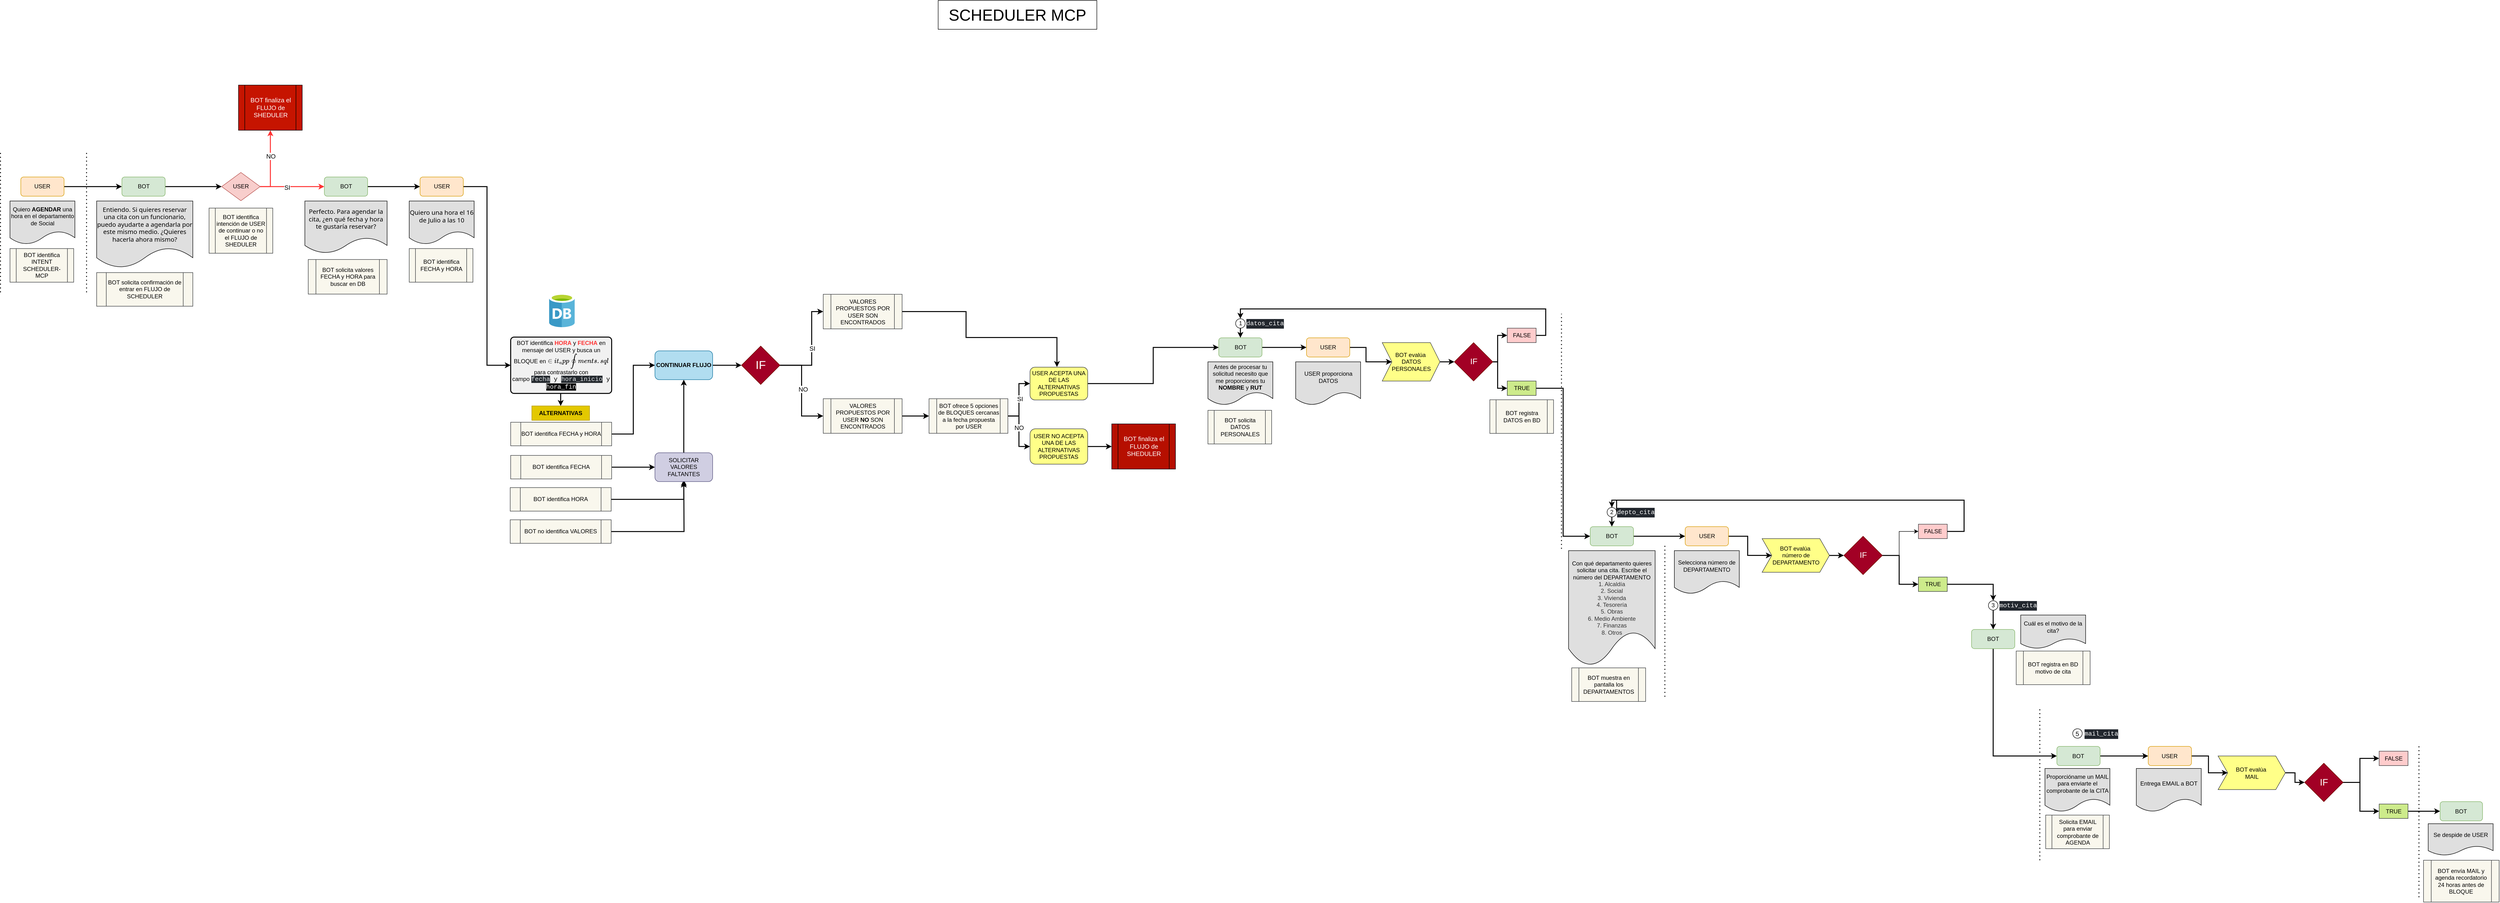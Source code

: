 <mxfile version="28.0.4">
  <diagram name="Page-1" id="aJZ9Kiqgw7SQ0cknS0zp">
    <mxGraphModel dx="8590" dy="3325" grid="1" gridSize="10" guides="1" tooltips="1" connect="1" arrows="1" fold="1" page="1" pageScale="1" pageWidth="3300" pageHeight="4681" math="0" shadow="0">
      <root>
        <mxCell id="0" />
        <mxCell id="1" parent="0" />
        <mxCell id="n3mc0q-Ts9R-CIot_Kft-7" style="edgeStyle=orthogonalEdgeStyle;rounded=0;orthogonalLoop=1;jettySize=auto;html=1;exitX=1;exitY=0.5;exitDx=0;exitDy=0;entryX=0;entryY=0.5;entryDx=0;entryDy=0;strokeWidth=2;" edge="1" parent="1" source="wJBNV-Ak4hXyxRtQWWTK-1" target="n3mc0q-Ts9R-CIot_Kft-1">
          <mxGeometry relative="1" as="geometry" />
        </mxCell>
        <mxCell id="wJBNV-Ak4hXyxRtQWWTK-1" value="USER" style="rounded=1;whiteSpace=wrap;html=1;fillColor=#ffe6cc;strokeColor=#d79b00;" parent="1" vertex="1">
          <mxGeometry x="-2067.75" y="387.37" width="90" height="40" as="geometry" />
        </mxCell>
        <mxCell id="wJBNV-Ak4hXyxRtQWWTK-3" value="Quiero &lt;b&gt;AGENDAR&lt;/b&gt; una hora en el departamento de Social" style="shape=document;whiteSpace=wrap;html=1;boundedLbl=1;align=center;strokeColor=light-dark(#000000,#000000);fillColor=#DFDFDF;" parent="1" vertex="1">
          <mxGeometry x="-2090.25" y="437.37" width="135" height="90" as="geometry" />
        </mxCell>
        <mxCell id="wJBNV-Ak4hXyxRtQWWTK-23" style="edgeStyle=orthogonalEdgeStyle;rounded=0;orthogonalLoop=1;jettySize=auto;html=1;exitX=1;exitY=0.5;exitDx=0;exitDy=0;entryX=0;entryY=0.5;entryDx=0;entryDy=0;strokeWidth=2;" parent="1" source="wJBNV-Ak4hXyxRtQWWTK-4" target="wJBNV-Ak4hXyxRtQWWTK-8" edge="1">
          <mxGeometry relative="1" as="geometry" />
        </mxCell>
        <mxCell id="wJBNV-Ak4hXyxRtQWWTK-4" value="BOT" style="rounded=1;whiteSpace=wrap;html=1;fillColor=#d5e8d4;strokeColor=#82b366;" parent="1" vertex="1">
          <mxGeometry x="423.5" y="722.07" width="90" height="40" as="geometry" />
        </mxCell>
        <mxCell id="wJBNV-Ak4hXyxRtQWWTK-5" value="Antes de procesar tu solicitud necesito que me proporciones tu &lt;b&gt;NOMBRE&lt;/b&gt; y &lt;b&gt;RUT&lt;/b&gt;" style="shape=document;whiteSpace=wrap;html=1;boundedLbl=1;align=center;fillColor=#DFDFDF;" parent="1" vertex="1">
          <mxGeometry x="401" y="772.07" width="135" height="90" as="geometry" />
        </mxCell>
        <mxCell id="wJBNV-Ak4hXyxRtQWWTK-6" value="BOT identifica INTENT&lt;br&gt;SCHEDULER-MCP" style="shape=process;whiteSpace=wrap;html=1;backgroundOutline=1;fillColor=#f9f7ed;strokeColor=#36393d;" parent="1" vertex="1">
          <mxGeometry x="-2090.25" y="536.37" width="132.5" height="70" as="geometry" />
        </mxCell>
        <mxCell id="wJBNV-Ak4hXyxRtQWWTK-7" value="BOT solicita DATOS PERSONALES" style="shape=process;whiteSpace=wrap;html=1;backgroundOutline=1;fillColor=#f9f7ed;strokeColor=#36393d;" parent="1" vertex="1">
          <mxGeometry x="401" y="873.07" width="132.5" height="70" as="geometry" />
        </mxCell>
        <mxCell id="wJBNV-Ak4hXyxRtQWWTK-24" style="edgeStyle=orthogonalEdgeStyle;rounded=0;orthogonalLoop=1;jettySize=auto;html=1;exitX=1;exitY=0.5;exitDx=0;exitDy=0;entryX=0;entryY=0.5;entryDx=0;entryDy=0;strokeWidth=2;" parent="1" source="wJBNV-Ak4hXyxRtQWWTK-8" target="wJBNV-Ak4hXyxRtQWWTK-11" edge="1">
          <mxGeometry relative="1" as="geometry" />
        </mxCell>
        <mxCell id="wJBNV-Ak4hXyxRtQWWTK-8" value="USER" style="rounded=1;whiteSpace=wrap;html=1;fillColor=#ffe6cc;strokeColor=#d79b00;" parent="1" vertex="1">
          <mxGeometry x="606" y="722.07" width="90" height="40" as="geometry" />
        </mxCell>
        <mxCell id="wJBNV-Ak4hXyxRtQWWTK-9" value="USER proporciona DATOS" style="shape=document;whiteSpace=wrap;html=1;boundedLbl=1;align=center;fillColor=#DFDFDF;" parent="1" vertex="1">
          <mxGeometry x="583.5" y="772.07" width="135" height="90" as="geometry" />
        </mxCell>
        <mxCell id="wJBNV-Ak4hXyxRtQWWTK-10" value="BOT registra DATOS en BD" style="shape=process;whiteSpace=wrap;html=1;backgroundOutline=1;fillColor=#f9f7ed;strokeColor=#36393d;" parent="1" vertex="1">
          <mxGeometry x="987.25" y="851.07" width="132.5" height="70" as="geometry" />
        </mxCell>
        <mxCell id="wJBNV-Ak4hXyxRtQWWTK-25" style="edgeStyle=orthogonalEdgeStyle;rounded=0;orthogonalLoop=1;jettySize=auto;html=1;exitX=1;exitY=0.5;exitDx=0;exitDy=0;entryX=0;entryY=0.5;entryDx=0;entryDy=0;strokeWidth=2;" parent="1" source="wJBNV-Ak4hXyxRtQWWTK-11" target="wJBNV-Ak4hXyxRtQWWTK-12" edge="1">
          <mxGeometry relative="1" as="geometry" />
        </mxCell>
        <mxCell id="wJBNV-Ak4hXyxRtQWWTK-11" value="BOT evalúa&amp;nbsp;&lt;div&gt;DATOS PERSONALES&lt;/div&gt;" style="shape=step;perimeter=stepPerimeter;whiteSpace=wrap;html=1;fixedSize=1;fillColor=#ffff88;strokeColor=#36393d;" parent="1" vertex="1">
          <mxGeometry x="763.5" y="732.07" width="120" height="80" as="geometry" />
        </mxCell>
        <mxCell id="wJBNV-Ak4hXyxRtQWWTK-26" style="edgeStyle=orthogonalEdgeStyle;rounded=0;orthogonalLoop=1;jettySize=auto;html=1;exitX=1;exitY=0.5;exitDx=0;exitDy=0;entryX=0;entryY=0.5;entryDx=0;entryDy=0;strokeWidth=2;" parent="1" source="wJBNV-Ak4hXyxRtQWWTK-12" target="wJBNV-Ak4hXyxRtQWWTK-14" edge="1">
          <mxGeometry relative="1" as="geometry">
            <Array as="points">
              <mxPoint x="1003.5" y="772.07" />
              <mxPoint x="1003.5" y="717.07" />
            </Array>
          </mxGeometry>
        </mxCell>
        <mxCell id="wJBNV-Ak4hXyxRtQWWTK-27" style="edgeStyle=orthogonalEdgeStyle;rounded=0;orthogonalLoop=1;jettySize=auto;html=1;exitX=1;exitY=0.5;exitDx=0;exitDy=0;entryX=0;entryY=0.5;entryDx=0;entryDy=0;strokeWidth=2;" parent="1" source="wJBNV-Ak4hXyxRtQWWTK-12" target="wJBNV-Ak4hXyxRtQWWTK-15" edge="1">
          <mxGeometry relative="1" as="geometry">
            <Array as="points">
              <mxPoint x="1003.5" y="772.07" />
              <mxPoint x="1003.5" y="827.07" />
            </Array>
          </mxGeometry>
        </mxCell>
        <mxCell id="wJBNV-Ak4hXyxRtQWWTK-12" value="&lt;font style=&quot;font-size: 17px;&quot;&gt;IF&lt;/font&gt;" style="rhombus;whiteSpace=wrap;html=1;fillColor=#a20025;fontColor=#ffffff;strokeColor=#6F0000;" parent="1" vertex="1">
          <mxGeometry x="913.5" y="732.07" width="80" height="80" as="geometry" />
        </mxCell>
        <mxCell id="wJBNV-Ak4hXyxRtQWWTK-14" value="FALSE" style="rounded=0;whiteSpace=wrap;html=1;fillColor=#ffcccc;strokeColor=#36393d;" parent="1" vertex="1">
          <mxGeometry x="1023.5" y="702.07" width="60" height="30" as="geometry" />
        </mxCell>
        <mxCell id="wJBNV-Ak4hXyxRtQWWTK-29" style="edgeStyle=orthogonalEdgeStyle;rounded=0;orthogonalLoop=1;jettySize=auto;html=1;exitX=1;exitY=0.5;exitDx=0;exitDy=0;entryX=0;entryY=0.5;entryDx=0;entryDy=0;strokeWidth=2;" parent="1" source="wJBNV-Ak4hXyxRtQWWTK-15" target="wJBNV-Ak4hXyxRtQWWTK-16" edge="1">
          <mxGeometry relative="1" as="geometry" />
        </mxCell>
        <mxCell id="wJBNV-Ak4hXyxRtQWWTK-15" value="TRUE" style="rounded=0;whiteSpace=wrap;html=1;fillColor=#cdeb8b;strokeColor=#36393d;" parent="1" vertex="1">
          <mxGeometry x="1023.5" y="812.07" width="60" height="30" as="geometry" />
        </mxCell>
        <mxCell id="wJBNV-Ak4hXyxRtQWWTK-30" style="edgeStyle=orthogonalEdgeStyle;rounded=0;orthogonalLoop=1;jettySize=auto;html=1;exitX=1;exitY=0.5;exitDx=0;exitDy=0;entryX=0;entryY=0.5;entryDx=0;entryDy=0;strokeWidth=2;" parent="1" source="wJBNV-Ak4hXyxRtQWWTK-16" target="wJBNV-Ak4hXyxRtQWWTK-19" edge="1">
          <mxGeometry relative="1" as="geometry" />
        </mxCell>
        <mxCell id="wJBNV-Ak4hXyxRtQWWTK-16" value="BOT" style="rounded=1;whiteSpace=wrap;html=1;fillColor=#d5e8d4;strokeColor=#82b366;" parent="1" vertex="1">
          <mxGeometry x="1196" y="1115.07" width="90" height="40" as="geometry" />
        </mxCell>
        <mxCell id="wJBNV-Ak4hXyxRtQWWTK-17" value="&lt;div&gt;&lt;br&gt;&lt;/div&gt;&lt;div&gt;&lt;br&gt;&lt;/div&gt;Con qué departamento quieres solicitar una cita. Escribe el número del DEPARTAMENTO&lt;br&gt;&lt;div style=&quot;color: rgb(51, 51, 51);&quot;&gt;&lt;span style=&quot;background-color: transparent; color: light-dark(rgb(51, 51, 51), rgb(193, 193, 193));&quot;&gt;1. Alcaldía&lt;/span&gt;&lt;/div&gt;&lt;div style=&quot;color: rgb(51, 51, 51);&quot;&gt;&lt;span style=&quot;background-color: transparent; color: light-dark(rgb(51, 51, 51), rgb(193, 193, 193));&quot;&gt;2. Social&lt;/span&gt;&lt;/div&gt;&lt;div style=&quot;color: rgb(51, 51, 51);&quot;&gt;3. Vivienda&lt;/div&gt;&lt;div style=&quot;color: rgb(51, 51, 51);&quot;&gt;4. Tesorería&lt;br&gt;5. Obras&lt;/div&gt;&lt;div style=&quot;color: rgb(51, 51, 51);&quot;&gt;6. Medio Ambiente&lt;br&gt;7. Finanzas&lt;/div&gt;&lt;div style=&quot;color: rgb(51, 51, 51);&quot;&gt;8. Otros&lt;/div&gt;" style="shape=document;whiteSpace=wrap;html=1;boundedLbl=1;align=center;fillColor=#DFDFDF;" parent="1" vertex="1">
          <mxGeometry x="1151" y="1165.07" width="180" height="240" as="geometry" />
        </mxCell>
        <mxCell id="wJBNV-Ak4hXyxRtQWWTK-18" value="BOT muestra en pantalla los DEPARTAMENTOS" style="shape=process;whiteSpace=wrap;html=1;backgroundOutline=1;fillColor=#f9f7ed;strokeColor=#36393d;" parent="1" vertex="1">
          <mxGeometry x="1157.5" y="1409.07" width="153.75" height="70" as="geometry" />
        </mxCell>
        <mxCell id="na-t7tBK_3waR2gnZptI-16" style="edgeStyle=orthogonalEdgeStyle;rounded=0;orthogonalLoop=1;jettySize=auto;html=1;exitX=1;exitY=0.5;exitDx=0;exitDy=0;strokeWidth=2;" parent="1" source="wJBNV-Ak4hXyxRtQWWTK-19" target="na-t7tBK_3waR2gnZptI-10" edge="1">
          <mxGeometry relative="1" as="geometry">
            <Array as="points">
              <mxPoint x="1523.5" y="1135.07" />
              <mxPoint x="1523.5" y="1175.07" />
            </Array>
          </mxGeometry>
        </mxCell>
        <mxCell id="wJBNV-Ak4hXyxRtQWWTK-19" value="USER" style="rounded=1;whiteSpace=wrap;html=1;fillColor=#ffe6cc;strokeColor=#d79b00;" parent="1" vertex="1">
          <mxGeometry x="1393.5" y="1115.07" width="90" height="40" as="geometry" />
        </mxCell>
        <mxCell id="wJBNV-Ak4hXyxRtQWWTK-20" value="Selecciona número de DEPARTAMENTO" style="shape=document;whiteSpace=wrap;html=1;boundedLbl=1;align=center;fillColor=#DFDFDF;" parent="1" vertex="1">
          <mxGeometry x="1371" y="1165.07" width="135" height="90" as="geometry" />
        </mxCell>
        <mxCell id="na-t7tBK_3waR2gnZptI-9" style="edgeStyle=orthogonalEdgeStyle;rounded=0;orthogonalLoop=1;jettySize=auto;html=1;exitX=1;exitY=0.5;exitDx=0;exitDy=0;entryX=0;entryY=0.5;entryDx=0;entryDy=0;strokeWidth=2;" parent="1" source="na-t7tBK_3waR2gnZptI-10" target="na-t7tBK_3waR2gnZptI-13" edge="1">
          <mxGeometry relative="1" as="geometry" />
        </mxCell>
        <mxCell id="na-t7tBK_3waR2gnZptI-10" value="BOT evalúa&amp;nbsp;&lt;div&gt;número de DEPARTAMENTO&lt;/div&gt;" style="shape=step;perimeter=stepPerimeter;whiteSpace=wrap;html=1;fixedSize=1;fillColor=#ffff88;strokeColor=#36393d;" parent="1" vertex="1">
          <mxGeometry x="1553.5" y="1140.07" width="140" height="70" as="geometry" />
        </mxCell>
        <mxCell id="na-t7tBK_3waR2gnZptI-11" style="edgeStyle=orthogonalEdgeStyle;rounded=0;orthogonalLoop=1;jettySize=auto;html=1;exitX=1;exitY=0.5;exitDx=0;exitDy=0;entryX=0;entryY=0.5;entryDx=0;entryDy=0;" parent="1" source="na-t7tBK_3waR2gnZptI-13" target="na-t7tBK_3waR2gnZptI-14" edge="1">
          <mxGeometry relative="1" as="geometry">
            <Array as="points">
              <mxPoint x="1838.5" y="1175.07" />
              <mxPoint x="1838.5" y="1125.07" />
            </Array>
            <mxPoint x="1818.5" y="1180.07" as="sourcePoint" />
          </mxGeometry>
        </mxCell>
        <mxCell id="na-t7tBK_3waR2gnZptI-12" style="edgeStyle=orthogonalEdgeStyle;rounded=0;orthogonalLoop=1;jettySize=auto;html=1;exitX=1;exitY=0.5;exitDx=0;exitDy=0;entryX=0;entryY=0.5;entryDx=0;entryDy=0;strokeWidth=2;" parent="1" source="na-t7tBK_3waR2gnZptI-13" target="na-t7tBK_3waR2gnZptI-15" edge="1">
          <mxGeometry relative="1" as="geometry">
            <Array as="points">
              <mxPoint x="1838.5" y="1175.07" />
              <mxPoint x="1838.5" y="1235.07" />
            </Array>
            <mxPoint x="1818.5" y="1180.07" as="sourcePoint" />
          </mxGeometry>
        </mxCell>
        <mxCell id="na-t7tBK_3waR2gnZptI-13" value="&lt;font style=&quot;font-size: 17px;&quot;&gt;IF&lt;/font&gt;" style="rhombus;whiteSpace=wrap;html=1;fillColor=#a20025;fontColor=#ffffff;strokeColor=#6F0000;" parent="1" vertex="1">
          <mxGeometry x="1723.5" y="1135.07" width="80" height="80" as="geometry" />
        </mxCell>
        <mxCell id="na-t7tBK_3waR2gnZptI-17" style="edgeStyle=orthogonalEdgeStyle;rounded=0;orthogonalLoop=1;jettySize=auto;html=1;exitX=1;exitY=0.5;exitDx=0;exitDy=0;entryX=0.5;entryY=0;entryDx=0;entryDy=0;strokeWidth=2;" parent="1" source="M8Qfrj8j4H-b4rTioRJo-6" target="wJBNV-Ak4hXyxRtQWWTK-16" edge="1">
          <mxGeometry relative="1" as="geometry">
            <Array as="points">
              <mxPoint x="1241.5" y="1060.07" />
            </Array>
          </mxGeometry>
        </mxCell>
        <mxCell id="na-t7tBK_3waR2gnZptI-14" value="FALSE" style="rounded=0;whiteSpace=wrap;html=1;fillColor=#ffcccc;strokeColor=#36393d;" parent="1" vertex="1">
          <mxGeometry x="1878.5" y="1110.07" width="60" height="30" as="geometry" />
        </mxCell>
        <mxCell id="M8Qfrj8j4H-b4rTioRJo-20" style="edgeStyle=orthogonalEdgeStyle;rounded=0;orthogonalLoop=1;jettySize=auto;html=1;exitX=0.5;exitY=1;exitDx=0;exitDy=0;entryX=0.5;entryY=0;entryDx=0;entryDy=0;strokeWidth=2;" parent="1" source="M8Qfrj8j4H-b4rTioRJo-23" target="M8Qfrj8j4H-b4rTioRJo-17" edge="1">
          <mxGeometry relative="1" as="geometry" />
        </mxCell>
        <mxCell id="na-t7tBK_3waR2gnZptI-15" value="TRUE" style="rounded=0;whiteSpace=wrap;html=1;fillColor=#cdeb8b;strokeColor=#36393d;" parent="1" vertex="1">
          <mxGeometry x="1878.5" y="1220.07" width="60" height="30" as="geometry" />
        </mxCell>
        <mxCell id="na-t7tBK_3waR2gnZptI-36" style="edgeStyle=orthogonalEdgeStyle;rounded=0;orthogonalLoop=1;jettySize=auto;html=1;exitX=1;exitY=0.5;exitDx=0;exitDy=0;entryX=0;entryY=0.5;entryDx=0;entryDy=0;strokeWidth=2;" parent="1" source="na-t7tBK_3waR2gnZptI-30" target="na-t7tBK_3waR2gnZptI-34" edge="1">
          <mxGeometry relative="1" as="geometry" />
        </mxCell>
        <mxCell id="na-t7tBK_3waR2gnZptI-30" value="BOT" style="rounded=1;whiteSpace=wrap;html=1;fillColor=#d5e8d4;strokeColor=#82b366;" parent="1" vertex="1">
          <mxGeometry x="2166.44" y="1572.51" width="90" height="40" as="geometry" />
        </mxCell>
        <mxCell id="na-t7tBK_3waR2gnZptI-31" value="Proporcióname un MAIL para enviarte el comprobante de la CITA" style="shape=document;whiteSpace=wrap;html=1;boundedLbl=1;align=center;fillColor=#DFDFDF;" parent="1" vertex="1">
          <mxGeometry x="2141.69" y="1618.51" width="135" height="90" as="geometry" />
        </mxCell>
        <mxCell id="na-t7tBK_3waR2gnZptI-32" value="BOT envía MAIL y agenda recordatorio 24 horas antes de BLOQUE" style="shape=process;whiteSpace=wrap;html=1;backgroundOutline=1;fillColor=#f9f7ed;strokeColor=#36393d;" parent="1" vertex="1">
          <mxGeometry x="2928.94" y="1809.51" width="157.25" height="87" as="geometry" />
        </mxCell>
        <mxCell id="na-t7tBK_3waR2gnZptI-45" style="edgeStyle=orthogonalEdgeStyle;rounded=0;orthogonalLoop=1;jettySize=auto;html=1;exitX=1;exitY=0.5;exitDx=0;exitDy=0;strokeWidth=2;" parent="1" source="na-t7tBK_3waR2gnZptI-34" target="na-t7tBK_3waR2gnZptI-43" edge="1">
          <mxGeometry relative="1" as="geometry">
            <Array as="points">
              <mxPoint x="2481.69" y="1592.51" />
              <mxPoint x="2481.69" y="1627.51" />
            </Array>
          </mxGeometry>
        </mxCell>
        <mxCell id="na-t7tBK_3waR2gnZptI-34" value="USER" style="rounded=1;whiteSpace=wrap;html=1;fillColor=#ffe6cc;strokeColor=#d79b00;" parent="1" vertex="1">
          <mxGeometry x="2356.44" y="1572.51" width="90" height="40" as="geometry" />
        </mxCell>
        <mxCell id="na-t7tBK_3waR2gnZptI-35" value="Entrega EMAIL a BOT" style="shape=document;whiteSpace=wrap;html=1;boundedLbl=1;align=center;fillColor=#DFDFDF;" parent="1" vertex="1">
          <mxGeometry x="2331.69" y="1618.51" width="135" height="90" as="geometry" />
        </mxCell>
        <mxCell id="na-t7tBK_3waR2gnZptI-37" style="edgeStyle=orthogonalEdgeStyle;rounded=0;orthogonalLoop=1;jettySize=auto;html=1;exitX=1;exitY=0.5;exitDx=0;exitDy=0;entryX=0;entryY=0.5;entryDx=0;entryDy=0;strokeWidth=2;" parent="1" source="na-t7tBK_3waR2gnZptI-39" target="na-t7tBK_3waR2gnZptI-40" edge="1">
          <mxGeometry relative="1" as="geometry">
            <Array as="points">
              <mxPoint x="2796.69" y="1647.51" />
              <mxPoint x="2796.69" y="1597.51" />
            </Array>
            <mxPoint x="2776.69" y="1652.51" as="sourcePoint" />
          </mxGeometry>
        </mxCell>
        <mxCell id="na-t7tBK_3waR2gnZptI-38" style="edgeStyle=orthogonalEdgeStyle;rounded=0;orthogonalLoop=1;jettySize=auto;html=1;exitX=1;exitY=0.5;exitDx=0;exitDy=0;entryX=0;entryY=0.5;entryDx=0;entryDy=0;strokeWidth=2;" parent="1" source="na-t7tBK_3waR2gnZptI-39" target="na-t7tBK_3waR2gnZptI-41" edge="1">
          <mxGeometry relative="1" as="geometry">
            <Array as="points">
              <mxPoint x="2796.69" y="1647.51" />
              <mxPoint x="2796.69" y="1707.51" />
            </Array>
            <mxPoint x="2776.69" y="1652.51" as="sourcePoint" />
          </mxGeometry>
        </mxCell>
        <mxCell id="na-t7tBK_3waR2gnZptI-39" value="&lt;font style=&quot;font-size: 19px;&quot;&gt;IF&lt;/font&gt;" style="rhombus;whiteSpace=wrap;html=1;fillColor=#a20025;fontColor=#ffffff;strokeColor=#6F0000;" parent="1" vertex="1">
          <mxGeometry x="2681.69" y="1607.51" width="80" height="80" as="geometry" />
        </mxCell>
        <mxCell id="na-t7tBK_3waR2gnZptI-40" value="FALSE" style="rounded=0;whiteSpace=wrap;html=1;fillColor=#ffcccc;strokeColor=#36393d;" parent="1" vertex="1">
          <mxGeometry x="2836.69" y="1582.51" width="60" height="30" as="geometry" />
        </mxCell>
        <mxCell id="na-t7tBK_3waR2gnZptI-49" style="edgeStyle=orthogonalEdgeStyle;rounded=0;orthogonalLoop=1;jettySize=auto;html=1;exitX=1;exitY=0.5;exitDx=0;exitDy=0;strokeWidth=2;" parent="1" source="na-t7tBK_3waR2gnZptI-41" target="na-t7tBK_3waR2gnZptI-47" edge="1">
          <mxGeometry relative="1" as="geometry" />
        </mxCell>
        <mxCell id="na-t7tBK_3waR2gnZptI-41" value="TRUE" style="rounded=0;whiteSpace=wrap;html=1;fillColor=#cdeb8b;strokeColor=#36393d;" parent="1" vertex="1">
          <mxGeometry x="2836.69" y="1692.51" width="60" height="30" as="geometry" />
        </mxCell>
        <mxCell id="na-t7tBK_3waR2gnZptI-42" style="edgeStyle=orthogonalEdgeStyle;rounded=0;orthogonalLoop=1;jettySize=auto;html=1;exitX=1;exitY=0.5;exitDx=0;exitDy=0;entryX=0;entryY=0.5;entryDx=0;entryDy=0;strokeWidth=2;" parent="1" source="na-t7tBK_3waR2gnZptI-43" target="na-t7tBK_3waR2gnZptI-39" edge="1">
          <mxGeometry relative="1" as="geometry" />
        </mxCell>
        <mxCell id="na-t7tBK_3waR2gnZptI-43" value="BOT evalúa&amp;nbsp;&lt;div&gt;MAIL&lt;/div&gt;" style="shape=step;perimeter=stepPerimeter;whiteSpace=wrap;html=1;fixedSize=1;fillColor=#ffff88;strokeColor=#36393d;" parent="1" vertex="1">
          <mxGeometry x="2501.69" y="1592.51" width="140" height="70" as="geometry" />
        </mxCell>
        <mxCell id="na-t7tBK_3waR2gnZptI-46" value="Solicita EMAIL para enviar comprobante de AGENDA" style="shape=process;whiteSpace=wrap;html=1;backgroundOutline=1;fillColor=#f9f7ed;strokeColor=#36393d;" parent="1" vertex="1">
          <mxGeometry x="2143.19" y="1715.51" width="132.5" height="70" as="geometry" />
        </mxCell>
        <mxCell id="na-t7tBK_3waR2gnZptI-47" value="BOT" style="rounded=1;whiteSpace=wrap;html=1;fillColor=#d5e8d4;strokeColor=#82b366;" parent="1" vertex="1">
          <mxGeometry x="2963.44" y="1687.51" width="88.25" height="40" as="geometry" />
        </mxCell>
        <mxCell id="na-t7tBK_3waR2gnZptI-48" value="Se despide de USER" style="shape=document;whiteSpace=wrap;html=1;boundedLbl=1;align=center;fillColor=#DFDFDF;" parent="1" vertex="1">
          <mxGeometry x="2938.69" y="1733.51" width="135" height="66" as="geometry" />
        </mxCell>
        <mxCell id="na-t7tBK_3waR2gnZptI-50" value="&lt;font style=&quot;font-size: 33px;&quot;&gt;SCHEDULER MCP&lt;/font&gt;" style="rounded=0;whiteSpace=wrap;html=1;" parent="1" vertex="1">
          <mxGeometry x="-160" y="20" width="330" height="60" as="geometry" />
        </mxCell>
        <mxCell id="CrcFNRtJy78surJnviiL-1" value="" style="endArrow=none;dashed=1;html=1;dashPattern=1 3;strokeWidth=2;rounded=0;" parent="1" edge="1">
          <mxGeometry width="50" height="50" relative="1" as="geometry">
            <mxPoint x="-2110" y="627.37" as="sourcePoint" />
            <mxPoint x="-2110" y="337.37" as="targetPoint" />
          </mxGeometry>
        </mxCell>
        <mxCell id="CrcFNRtJy78surJnviiL-2" value="" style="endArrow=none;dashed=1;html=1;dashPattern=1 3;strokeWidth=2;rounded=0;" parent="1" edge="1">
          <mxGeometry width="50" height="50" relative="1" as="geometry">
            <mxPoint x="-1931" y="627.37" as="sourcePoint" />
            <mxPoint x="-1931" y="337.37" as="targetPoint" />
          </mxGeometry>
        </mxCell>
        <mxCell id="CrcFNRtJy78surJnviiL-4" value="" style="endArrow=none;dashed=1;html=1;dashPattern=1 3;strokeWidth=2;rounded=0;" parent="1" edge="1">
          <mxGeometry width="50" height="50" relative="1" as="geometry">
            <mxPoint x="1136.25" y="1161.07" as="sourcePoint" />
            <mxPoint x="1136.25" y="672.07" as="targetPoint" />
          </mxGeometry>
        </mxCell>
        <mxCell id="CrcFNRtJy78surJnviiL-5" value="" style="endArrow=none;dashed=1;html=1;dashPattern=1 3;strokeWidth=2;rounded=0;" parent="1" edge="1">
          <mxGeometry width="50" height="50" relative="1" as="geometry">
            <mxPoint x="1351.25" y="1469.07" as="sourcePoint" />
            <mxPoint x="1351.25" y="1149.07" as="targetPoint" />
          </mxGeometry>
        </mxCell>
        <mxCell id="CrcFNRtJy78surJnviiL-7" value="" style="endArrow=none;dashed=1;html=1;dashPattern=1 3;strokeWidth=2;rounded=0;" parent="1" edge="1">
          <mxGeometry width="50" height="50" relative="1" as="geometry">
            <mxPoint x="2131" y="1809.51" as="sourcePoint" />
            <mxPoint x="2131" y="1489.51" as="targetPoint" />
          </mxGeometry>
        </mxCell>
        <mxCell id="CrcFNRtJy78surJnviiL-9" value="" style="endArrow=none;dashed=1;html=1;dashPattern=1 3;strokeWidth=2;rounded=0;" parent="1" edge="1">
          <mxGeometry width="50" height="50" relative="1" as="geometry">
            <mxPoint x="2919.44" y="1886.51" as="sourcePoint" />
            <mxPoint x="2919.44" y="1566.51" as="targetPoint" />
          </mxGeometry>
        </mxCell>
        <mxCell id="M8Qfrj8j4H-b4rTioRJo-3" value="" style="edgeStyle=orthogonalEdgeStyle;rounded=0;orthogonalLoop=1;jettySize=auto;html=1;exitX=1;exitY=0.5;exitDx=0;exitDy=0;entryX=0.5;entryY=0;entryDx=0;entryDy=0;strokeWidth=2;" parent="1" source="wJBNV-Ak4hXyxRtQWWTK-14" target="M8Qfrj8j4H-b4rTioRJo-1" edge="1">
          <mxGeometry relative="1" as="geometry">
            <Array as="points">
              <mxPoint x="1103.5" y="717.07" />
              <mxPoint x="1103.5" y="662.07" />
            </Array>
            <mxPoint x="1083.25" y="717.07" as="sourcePoint" />
            <mxPoint x="468.25" y="722.07" as="targetPoint" />
          </mxGeometry>
        </mxCell>
        <mxCell id="M8Qfrj8j4H-b4rTioRJo-26" style="edgeStyle=orthogonalEdgeStyle;rounded=0;orthogonalLoop=1;jettySize=auto;html=1;exitX=0.5;exitY=1;exitDx=0;exitDy=0;entryX=0.5;entryY=0;entryDx=0;entryDy=0;strokeWidth=2;" parent="1" source="M8Qfrj8j4H-b4rTioRJo-1" target="wJBNV-Ak4hXyxRtQWWTK-4" edge="1">
          <mxGeometry relative="1" as="geometry" />
        </mxCell>
        <mxCell id="M8Qfrj8j4H-b4rTioRJo-1" value="1" style="ellipse;whiteSpace=wrap;html=1;aspect=fixed;" parent="1" vertex="1">
          <mxGeometry x="458.62" y="682.32" width="19.75" height="19.75" as="geometry" />
        </mxCell>
        <mxCell id="M8Qfrj8j4H-b4rTioRJo-4" value="&lt;div style=&quot;background-color: rgb(34, 39, 46); font-family: Menlo, Monaco, &amp;quot;Courier New&amp;quot;, monospace; font-weight: normal; line-height: 20px; white-space: pre;&quot;&gt;&lt;div style=&quot;&quot;&gt;&lt;font style=&quot;color: rgb(255, 255, 255); font-size: 13px;&quot;&gt;datos_cita&lt;/font&gt;&lt;/div&gt;&lt;/div&gt;" style="text;html=1;align=center;verticalAlign=middle;whiteSpace=wrap;rounded=0;" parent="1" vertex="1">
          <mxGeometry x="490.25" y="677.19" width="60" height="30" as="geometry" />
        </mxCell>
        <mxCell id="M8Qfrj8j4H-b4rTioRJo-7" value="&lt;div style=&quot;background-color: rgb(34, 39, 46); font-family: Menlo, Monaco, &amp;quot;Courier New&amp;quot;, monospace; font-weight: normal; line-height: 20px; white-space: pre;&quot;&gt;&lt;div style=&quot;&quot;&gt;&lt;div style=&quot;font-size: 13px; line-height: 20px;&quot;&gt;&lt;font style=&quot;color: rgb(255, 255, 255);&quot;&gt;depto_cita&lt;/font&gt;&lt;/div&gt;&lt;/div&gt;&lt;/div&gt;" style="text;html=1;align=center;verticalAlign=middle;whiteSpace=wrap;rounded=0;" parent="1" vertex="1">
          <mxGeometry x="1261" y="1070.07" width="60" height="30" as="geometry" />
        </mxCell>
        <mxCell id="M8Qfrj8j4H-b4rTioRJo-8" value="" style="edgeStyle=orthogonalEdgeStyle;rounded=0;orthogonalLoop=1;jettySize=auto;html=1;exitX=1;exitY=0.5;exitDx=0;exitDy=0;entryX=0.5;entryY=0;entryDx=0;entryDy=0;strokeWidth=2;" parent="1" source="na-t7tBK_3waR2gnZptI-14" target="M8Qfrj8j4H-b4rTioRJo-6" edge="1">
          <mxGeometry relative="1" as="geometry">
            <Array as="points">
              <mxPoint x="1973.5" y="1125.07" />
              <mxPoint x="1973.5" y="1060.07" />
            </Array>
            <mxPoint x="1938.25" y="1125.07" as="sourcePoint" />
            <mxPoint x="1241.25" y="1115.07" as="targetPoint" />
          </mxGeometry>
        </mxCell>
        <mxCell id="M8Qfrj8j4H-b4rTioRJo-6" value="2" style="ellipse;whiteSpace=wrap;html=1;aspect=fixed;" parent="1" vertex="1">
          <mxGeometry x="1231.13" y="1075.19" width="19.75" height="19.75" as="geometry" />
        </mxCell>
        <mxCell id="M8Qfrj8j4H-b4rTioRJo-14" value="&lt;div style=&quot;background-color: rgb(34, 39, 46); font-family: Menlo, Monaco, &amp;quot;Courier New&amp;quot;, monospace; font-weight: normal; line-height: 20px; white-space: pre;&quot;&gt;&lt;div style=&quot;&quot;&gt;&lt;div style=&quot;font-size: 13px; line-height: 20px;&quot;&gt;&lt;font style=&quot;color: rgb(255, 255, 255);&quot;&gt;mail_cita&lt;/font&gt;&lt;/div&gt;&lt;/div&gt;&lt;/div&gt;" style="text;html=1;align=center;verticalAlign=middle;whiteSpace=wrap;rounded=0;" parent="1" vertex="1">
          <mxGeometry x="2229.19" y="1530.64" width="60" height="30" as="geometry" />
        </mxCell>
        <mxCell id="M8Qfrj8j4H-b4rTioRJo-15" value="&lt;font style=&quot;font-size: 13px;&quot;&gt;5&lt;/font&gt;" style="ellipse;whiteSpace=wrap;html=1;aspect=fixed;" parent="1" vertex="1">
          <mxGeometry x="2199.44" y="1535.76" width="19.75" height="19.75" as="geometry" />
        </mxCell>
        <mxCell id="n3mc0q-Ts9R-CIot_Kft-65" style="edgeStyle=orthogonalEdgeStyle;rounded=0;orthogonalLoop=1;jettySize=auto;html=1;exitX=0.5;exitY=1;exitDx=0;exitDy=0;entryX=0;entryY=0.5;entryDx=0;entryDy=0;strokeWidth=2;" edge="1" parent="1" source="M8Qfrj8j4H-b4rTioRJo-17" target="na-t7tBK_3waR2gnZptI-30">
          <mxGeometry relative="1" as="geometry" />
        </mxCell>
        <mxCell id="M8Qfrj8j4H-b4rTioRJo-17" value="BOT" style="rounded=1;whiteSpace=wrap;html=1;fillColor=#d5e8d4;strokeColor=#82b366;" parent="1" vertex="1">
          <mxGeometry x="1989" y="1329.07" width="90" height="40" as="geometry" />
        </mxCell>
        <mxCell id="M8Qfrj8j4H-b4rTioRJo-18" value="Cuál es el motivo de la cita?" style="shape=document;whiteSpace=wrap;html=1;boundedLbl=1;align=center;fillColor=#DFDFDF;" parent="1" vertex="1">
          <mxGeometry x="2091.25" y="1299.07" width="135" height="70" as="geometry" />
        </mxCell>
        <mxCell id="M8Qfrj8j4H-b4rTioRJo-21" value="BOT registra en BD motivo de cita" style="shape=process;whiteSpace=wrap;html=1;backgroundOutline=1;fillColor=#f9f7ed;strokeColor=#36393d;" parent="1" vertex="1">
          <mxGeometry x="2081.87" y="1374.07" width="153.75" height="70" as="geometry" />
        </mxCell>
        <mxCell id="M8Qfrj8j4H-b4rTioRJo-22" value="&lt;div style=&quot;background-color: rgb(34, 39, 46); font-family: Menlo, Monaco, &amp;quot;Courier New&amp;quot;, monospace; font-weight: normal; line-height: 20px; white-space: pre;&quot;&gt;&lt;div style=&quot;&quot;&gt;&lt;div style=&quot;font-size: 13px; line-height: 20px;&quot;&gt;&lt;font color=&quot;#ffffff&quot;&gt;motiv_cita&lt;/font&gt;&lt;/div&gt;&lt;/div&gt;&lt;/div&gt;" style="text;html=1;align=center;verticalAlign=middle;whiteSpace=wrap;rounded=0;" parent="1" vertex="1">
          <mxGeometry x="2056.25" y="1264.2" width="60" height="30" as="geometry" />
        </mxCell>
        <mxCell id="M8Qfrj8j4H-b4rTioRJo-24" value="" style="edgeStyle=orthogonalEdgeStyle;rounded=0;orthogonalLoop=1;jettySize=auto;html=1;exitX=1;exitY=0.5;exitDx=0;exitDy=0;entryX=0.5;entryY=0;entryDx=0;entryDy=0;strokeWidth=2;" parent="1" source="na-t7tBK_3waR2gnZptI-15" target="M8Qfrj8j4H-b4rTioRJo-23" edge="1">
          <mxGeometry relative="1" as="geometry">
            <mxPoint x="1938.25" y="1235.07" as="sourcePoint" />
            <mxPoint x="2034.25" y="1329.07" as="targetPoint" />
          </mxGeometry>
        </mxCell>
        <mxCell id="M8Qfrj8j4H-b4rTioRJo-23" value="3" style="ellipse;whiteSpace=wrap;html=1;aspect=fixed;" parent="1" vertex="1">
          <mxGeometry x="2024.13" y="1269.32" width="19.75" height="19.75" as="geometry" />
        </mxCell>
        <mxCell id="n3mc0q-Ts9R-CIot_Kft-8" style="edgeStyle=orthogonalEdgeStyle;rounded=0;orthogonalLoop=1;jettySize=auto;html=1;exitX=1;exitY=0.5;exitDx=0;exitDy=0;strokeWidth=2;" edge="1" parent="1" source="n3mc0q-Ts9R-CIot_Kft-1" target="n3mc0q-Ts9R-CIot_Kft-5">
          <mxGeometry relative="1" as="geometry" />
        </mxCell>
        <mxCell id="n3mc0q-Ts9R-CIot_Kft-1" value="BOT" style="rounded=1;whiteSpace=wrap;html=1;fillColor=#d5e8d4;strokeColor=#82b366;" vertex="1" parent="1">
          <mxGeometry x="-1857.5" y="387.37" width="90" height="40" as="geometry" />
        </mxCell>
        <mxCell id="n3mc0q-Ts9R-CIot_Kft-2" value="&lt;span style=&quot;font-family: &amp;quot;Segoe UI&amp;quot;, sans-serif; font-size: 13px; text-align: start; white-space-collapse: preserve-breaks;&quot;&gt;&lt;font style=&quot;color: rgb(0, 0, 0);&quot;&gt;Entiendo. Si quieres reservar una cita con un funcionario, puedo ayudarte a agendarla por este mismo medio. ¿Quieres hacerla ahora mismo?&lt;/font&gt;&lt;/span&gt;" style="shape=document;whiteSpace=wrap;html=1;boundedLbl=1;align=center;strokeColor=light-dark(#000000,#000000);fillColor=#DFDFDF;" vertex="1" parent="1">
          <mxGeometry x="-1910" y="437.37" width="200" height="139" as="geometry" />
        </mxCell>
        <mxCell id="n3mc0q-Ts9R-CIot_Kft-3" value="BOT solicita confirmación de entrar en FLUJO de SCHEDULER" style="shape=process;whiteSpace=wrap;html=1;backgroundOutline=1;fillColor=#f9f7ed;strokeColor=#36393d;" vertex="1" parent="1">
          <mxGeometry x="-1910" y="586.37" width="200" height="70" as="geometry" />
        </mxCell>
        <mxCell id="n3mc0q-Ts9R-CIot_Kft-9" style="edgeStyle=orthogonalEdgeStyle;rounded=0;orthogonalLoop=1;jettySize=auto;html=1;exitX=1;exitY=0.5;exitDx=0;exitDy=0;entryX=0;entryY=0.5;entryDx=0;entryDy=0;strokeWidth=2;strokeColor=#FF3333;" edge="1" parent="1" source="n3mc0q-Ts9R-CIot_Kft-5" target="n3mc0q-Ts9R-CIot_Kft-15">
          <mxGeometry relative="1" as="geometry">
            <mxPoint x="-1470" y="407.12" as="targetPoint" />
          </mxGeometry>
        </mxCell>
        <mxCell id="n3mc0q-Ts9R-CIot_Kft-10" value="&lt;font style=&quot;font-size: 13px;&quot;&gt;SI&lt;/font&gt;" style="edgeLabel;html=1;align=center;verticalAlign=middle;resizable=0;points=[];" vertex="1" connectable="0" parent="n3mc0q-Ts9R-CIot_Kft-9">
          <mxGeometry x="-0.162" y="-1" relative="1" as="geometry">
            <mxPoint as="offset" />
          </mxGeometry>
        </mxCell>
        <mxCell id="n3mc0q-Ts9R-CIot_Kft-11" style="edgeStyle=orthogonalEdgeStyle;rounded=0;orthogonalLoop=1;jettySize=auto;html=1;exitX=1;exitY=0.5;exitDx=0;exitDy=0;entryX=0.5;entryY=1;entryDx=0;entryDy=0;strokeColor=#FF3333;strokeWidth=2;" edge="1" parent="1" source="n3mc0q-Ts9R-CIot_Kft-5" target="n3mc0q-Ts9R-CIot_Kft-14">
          <mxGeometry relative="1" as="geometry">
            <mxPoint x="-1550" y="296.12" as="targetPoint" />
          </mxGeometry>
        </mxCell>
        <mxCell id="n3mc0q-Ts9R-CIot_Kft-12" value="&lt;font style=&quot;font-size: 13px;&quot;&gt;NO&lt;/font&gt;" style="edgeLabel;html=1;align=center;verticalAlign=middle;resizable=0;points=[];" vertex="1" connectable="0" parent="n3mc0q-Ts9R-CIot_Kft-11">
          <mxGeometry x="-0.032" y="-1" relative="1" as="geometry">
            <mxPoint x="-1" y="-18" as="offset" />
          </mxGeometry>
        </mxCell>
        <mxCell id="n3mc0q-Ts9R-CIot_Kft-5" value="USER" style="rhombus;whiteSpace=wrap;html=1;fillColor=#f8cecc;strokeColor=#b85450;" vertex="1" parent="1">
          <mxGeometry x="-1650" y="378" width="80" height="58.75" as="geometry" />
        </mxCell>
        <mxCell id="n3mc0q-Ts9R-CIot_Kft-13" value="BOT identifica intención de USER de continuar o no el FLUJO de SHEDULER" style="shape=process;whiteSpace=wrap;html=1;backgroundOutline=1;fillColor=#f9f7ed;strokeColor=#36393d;" vertex="1" parent="1">
          <mxGeometry x="-1676.25" y="452.12" width="132.5" height="94" as="geometry" />
        </mxCell>
        <mxCell id="n3mc0q-Ts9R-CIot_Kft-14" value="&lt;font style=&quot;font-size: 13px; color: light-dark(rgb(255, 255, 255), rgb(237, 237, 237));&quot;&gt;BOT finaliza el FLUJO de SHEDULER&lt;/font&gt;" style="shape=process;whiteSpace=wrap;html=1;backgroundOutline=1;fillColor=#C61400;fontColor=#ffffff;strokeColor=light-dark(#000000,#000000);" vertex="1" parent="1">
          <mxGeometry x="-1615" y="196.12" width="132.5" height="94" as="geometry" />
        </mxCell>
        <mxCell id="n3mc0q-Ts9R-CIot_Kft-24" style="edgeStyle=orthogonalEdgeStyle;rounded=0;orthogonalLoop=1;jettySize=auto;html=1;exitX=1;exitY=0.5;exitDx=0;exitDy=0;strokeWidth=2;" edge="1" parent="1" source="n3mc0q-Ts9R-CIot_Kft-15" target="n3mc0q-Ts9R-CIot_Kft-18">
          <mxGeometry relative="1" as="geometry" />
        </mxCell>
        <mxCell id="n3mc0q-Ts9R-CIot_Kft-15" value="BOT" style="rounded=1;whiteSpace=wrap;html=1;fillColor=#d5e8d4;strokeColor=#82b366;" vertex="1" parent="1">
          <mxGeometry x="-1436.5" y="387.37" width="90" height="40" as="geometry" />
        </mxCell>
        <mxCell id="n3mc0q-Ts9R-CIot_Kft-16" value="&lt;span style=&quot;font-family: &amp;quot;Segoe UI&amp;quot;, sans-serif; font-size: 13px; text-align: start; white-space-collapse: preserve-breaks;&quot;&gt;&lt;font style=&quot;color: rgb(0, 0, 0);&quot;&gt;Perfecto. Para agendar la cita, ¿en qué fecha y hora te gustaría reservar?&lt;/font&gt;&lt;/span&gt;" style="shape=document;whiteSpace=wrap;html=1;boundedLbl=1;align=center;strokeColor=light-dark(#000000,#000000);fillColor=#DFDFDF;" vertex="1" parent="1">
          <mxGeometry x="-1477" y="437.37" width="171" height="108.75" as="geometry" />
        </mxCell>
        <mxCell id="n3mc0q-Ts9R-CIot_Kft-17" value="BOT solicita valores FECHA y HORA para buscar en DB" style="shape=process;whiteSpace=wrap;html=1;backgroundOutline=1;fillColor=#f9f7ed;strokeColor=#36393d;" vertex="1" parent="1">
          <mxGeometry x="-1470" y="559.12" width="164" height="72" as="geometry" />
        </mxCell>
        <mxCell id="n3mc0q-Ts9R-CIot_Kft-25" style="edgeStyle=orthogonalEdgeStyle;rounded=0;orthogonalLoop=1;jettySize=auto;html=1;exitX=1;exitY=0.5;exitDx=0;exitDy=0;entryX=0;entryY=0.5;entryDx=0;entryDy=0;strokeWidth=2;" edge="1" parent="1" source="n3mc0q-Ts9R-CIot_Kft-18" target="n3mc0q-Ts9R-CIot_Kft-21">
          <mxGeometry relative="1" as="geometry" />
        </mxCell>
        <mxCell id="n3mc0q-Ts9R-CIot_Kft-18" value="USER" style="rounded=1;whiteSpace=wrap;html=1;fillColor=#ffe6cc;strokeColor=#d79b00;" vertex="1" parent="1">
          <mxGeometry x="-1237.5" y="387.37" width="90" height="40" as="geometry" />
        </mxCell>
        <mxCell id="n3mc0q-Ts9R-CIot_Kft-19" value="&lt;span style=&quot;font-family: &amp;quot;Segoe UI&amp;quot;, sans-serif; font-size: 13px; text-align: start; white-space-collapse: preserve-breaks;&quot;&gt;&lt;font style=&quot;color: light-dark(rgb(0, 0, 0), rgb(0, 0, 0));&quot;&gt;Quiero una hora el 16 de Julio a las 10&lt;/font&gt;&lt;/span&gt;" style="shape=document;whiteSpace=wrap;html=1;boundedLbl=1;align=center;strokeColor=light-dark(#000000,#000000);fillColor=#DFDFDF;" vertex="1" parent="1">
          <mxGeometry x="-1260" y="437.37" width="135" height="90" as="geometry" />
        </mxCell>
        <mxCell id="n3mc0q-Ts9R-CIot_Kft-20" value="BOT identifica FECHA y HORA" style="shape=process;whiteSpace=wrap;html=1;backgroundOutline=1;fillColor=#f9f7ed;strokeColor=#36393d;" vertex="1" parent="1">
          <mxGeometry x="-1260" y="536.37" width="132.5" height="70" as="geometry" />
        </mxCell>
        <mxCell id="n3mc0q-Ts9R-CIot_Kft-45" style="edgeStyle=orthogonalEdgeStyle;rounded=0;orthogonalLoop=1;jettySize=auto;html=1;entryX=0.5;entryY=0;entryDx=0;entryDy=0;strokeWidth=2;" edge="1" parent="1" source="n3mc0q-Ts9R-CIot_Kft-21" target="n3mc0q-Ts9R-CIot_Kft-34">
          <mxGeometry relative="1" as="geometry">
            <Array as="points">
              <mxPoint x="-945" y="847.88" />
              <mxPoint x="-945" y="847.88" />
            </Array>
          </mxGeometry>
        </mxCell>
        <mxCell id="n3mc0q-Ts9R-CIot_Kft-21" value="&lt;div style=&quot;&quot;&gt;&lt;span style=&quot;background-color: transparent; color: light-dark(rgb(0, 0, 0), rgb(255, 255, 255));&quot;&gt;BOT identifica &lt;/span&gt;&lt;font style=&quot;background-color: transparent; color: rgb(255, 51, 51);&quot;&gt;&lt;b&gt;HORA&lt;/b&gt;&lt;/font&gt;&lt;span style=&quot;background-color: transparent; color: light-dark(rgb(0, 0, 0), rgb(255, 255, 255));&quot;&gt; y &lt;/span&gt;&lt;span style=&quot;background-color: transparent; color: light-dark(rgb(0, 0, 0), rgb(255, 255, 255));&quot;&gt;&lt;font style=&quot;color: rgb(255, 51, 51);&quot;&gt;&lt;b&gt;FECHA&lt;/b&gt;&lt;/font&gt;&lt;/span&gt;&lt;span style=&quot;background-color: transparent; color: light-dark(rgb(0, 0, 0), rgb(255, 255, 255));&quot;&gt; en mensaje del USER y busca un BLOQUE en `init_appointments.sql` para contrastarlo con campo&amp;nbsp;&lt;/span&gt;&lt;span&gt;&lt;font style=&quot;color: light-dark(rgb(0, 0, 0), rgb(0, 0, 0));&quot;&gt;&lt;span style=&quot;background-color: rgb(36, 41, 46); font-family: Menlo, Monaco, &amp;quot;Courier New&amp;quot;, monospace; font-size: 13px; white-space: pre; color: rgb(225, 228, 232);&quot;&gt;fecha&lt;/span&gt;&lt;span&gt;&lt;span style=&quot;font-family: Menlo, Monaco, &amp;quot;Courier New&amp;quot;, monospace; font-size: 13px; white-space: pre; color: rgb(225, 228, 232);&quot;&gt; &lt;/span&gt;&lt;span style=&quot;font-family: Menlo, Monaco, &amp;quot;Courier New&amp;quot;, monospace; font-size: 13px; white-space: pre; color: rgb(225, 228, 232);&quot;&gt;&lt;font style=&quot;color: rgb(0, 0, 0);&quot;&gt;y &lt;/font&gt;&lt;/span&gt;&lt;/span&gt;&lt;span style=&quot;background-color: rgb(36, 41, 46); font-family: Menlo, Monaco, &amp;quot;Courier New&amp;quot;, monospace; font-size: 13px; white-space: pre; color: rgb(225, 228, 232);&quot;&gt;hora_inicio&lt;/span&gt;&lt;/font&gt;&lt;/span&gt;&lt;span style=&quot;background-color: transparent; font-family: Menlo, Monaco, &amp;quot;Courier New&amp;quot;, monospace; font-size: 13px; white-space: pre; color: rgb(225, 228, 232);&quot;&gt;&lt;font style=&quot;color: rgb(0, 0, 0);&quot;&gt; y&lt;/font&gt;&lt;/span&gt;&lt;/div&gt;&lt;div style=&quot;&quot;&gt;&lt;span style=&quot;font-family: Menlo, Monaco, &amp;quot;Courier New&amp;quot;, monospace; font-size: 13px; white-space: pre; background-color: rgb(0, 0, 0);&quot;&gt;&lt;font style=&quot;color: light-dark(rgb(255, 255, 255), rgb(237, 237, 237));&quot;&gt;hora_fin&lt;/font&gt;&lt;/span&gt;&lt;/div&gt;" style="rounded=1;whiteSpace=wrap;html=1;absoluteArcSize=1;arcSize=14;strokeWidth=2;fillColor=#F1F1F1;align=center;" vertex="1" parent="1">
          <mxGeometry x="-1049" y="720.63" width="210" height="117.25" as="geometry" />
        </mxCell>
        <mxCell id="n3mc0q-Ts9R-CIot_Kft-22" value="" style="image;sketch=0;aspect=fixed;html=1;points=[];align=center;fontSize=12;image=img/lib/mscae/Database_General.svg;" vertex="1" parent="1">
          <mxGeometry x="-969" y="630" width="53.2" height="70" as="geometry" />
        </mxCell>
        <mxCell id="n3mc0q-Ts9R-CIot_Kft-41" style="edgeStyle=orthogonalEdgeStyle;rounded=0;orthogonalLoop=1;jettySize=auto;html=1;exitX=1;exitY=0.5;exitDx=0;exitDy=0;strokeWidth=2;entryX=0;entryY=0.5;entryDx=0;entryDy=0;" edge="1" parent="1" source="n3mc0q-Ts9R-CIot_Kft-28" target="n3mc0q-Ts9R-CIot_Kft-40">
          <mxGeometry relative="1" as="geometry" />
        </mxCell>
        <mxCell id="n3mc0q-Ts9R-CIot_Kft-28" value="BOT identifica FECHA y HORA" style="shape=process;whiteSpace=wrap;html=1;backgroundOutline=1;fillColor=#f9f7ed;strokeColor=#36393d;" vertex="1" parent="1">
          <mxGeometry x="-1049" y="897.88" width="210" height="49" as="geometry" />
        </mxCell>
        <mxCell id="n3mc0q-Ts9R-CIot_Kft-37" style="edgeStyle=orthogonalEdgeStyle;rounded=0;orthogonalLoop=1;jettySize=auto;html=1;exitX=1;exitY=0.5;exitDx=0;exitDy=0;strokeWidth=2;" edge="1" parent="1" source="n3mc0q-Ts9R-CIot_Kft-29" target="n3mc0q-Ts9R-CIot_Kft-36">
          <mxGeometry relative="1" as="geometry" />
        </mxCell>
        <mxCell id="n3mc0q-Ts9R-CIot_Kft-29" value="BOT identifica FECHA" style="shape=process;whiteSpace=wrap;html=1;backgroundOutline=1;fillColor=#f9f7ed;strokeColor=#36393d;" vertex="1" parent="1">
          <mxGeometry x="-1049" y="966.88" width="210" height="49" as="geometry" />
        </mxCell>
        <mxCell id="n3mc0q-Ts9R-CIot_Kft-38" style="edgeStyle=orthogonalEdgeStyle;rounded=0;orthogonalLoop=1;jettySize=auto;html=1;exitX=1;exitY=0.5;exitDx=0;exitDy=0;entryX=0.5;entryY=1;entryDx=0;entryDy=0;strokeWidth=2;" edge="1" parent="1" source="n3mc0q-Ts9R-CIot_Kft-30" target="n3mc0q-Ts9R-CIot_Kft-36">
          <mxGeometry relative="1" as="geometry" />
        </mxCell>
        <mxCell id="n3mc0q-Ts9R-CIot_Kft-30" value="BOT identifica HORA" style="shape=process;whiteSpace=wrap;html=1;backgroundOutline=1;fillColor=#f9f7ed;strokeColor=#36393d;" vertex="1" parent="1">
          <mxGeometry x="-1050" y="1033.88" width="210" height="49" as="geometry" />
        </mxCell>
        <mxCell id="n3mc0q-Ts9R-CIot_Kft-39" style="edgeStyle=orthogonalEdgeStyle;rounded=0;orthogonalLoop=1;jettySize=auto;html=1;exitX=1;exitY=0.5;exitDx=0;exitDy=0;strokeWidth=2;" edge="1" parent="1" source="n3mc0q-Ts9R-CIot_Kft-31">
          <mxGeometry relative="1" as="geometry">
            <mxPoint x="-689" y="1017.88" as="targetPoint" />
          </mxGeometry>
        </mxCell>
        <mxCell id="n3mc0q-Ts9R-CIot_Kft-31" value="BOT no identifica VALORES" style="shape=process;whiteSpace=wrap;html=1;backgroundOutline=1;fillColor=#f9f7ed;strokeColor=#36393d;" vertex="1" parent="1">
          <mxGeometry x="-1050" y="1100.88" width="210" height="49" as="geometry" />
        </mxCell>
        <mxCell id="n3mc0q-Ts9R-CIot_Kft-34" value="&lt;font style=&quot;color: rgb(0, 0, 0);&quot;&gt;&lt;b style=&quot;&quot;&gt;ALTERNATIVAS&lt;/b&gt;&lt;/font&gt;" style="rounded=0;whiteSpace=wrap;html=1;fillColor=#e3c800;fontColor=#000000;strokeColor=#B09500;" vertex="1" parent="1">
          <mxGeometry x="-1005" y="863.88" width="120" height="30" as="geometry" />
        </mxCell>
        <mxCell id="n3mc0q-Ts9R-CIot_Kft-48" style="edgeStyle=orthogonalEdgeStyle;rounded=0;orthogonalLoop=1;jettySize=auto;html=1;exitX=0.5;exitY=0;exitDx=0;exitDy=0;strokeWidth=2;" edge="1" parent="1" source="n3mc0q-Ts9R-CIot_Kft-36" target="n3mc0q-Ts9R-CIot_Kft-40">
          <mxGeometry relative="1" as="geometry" />
        </mxCell>
        <mxCell id="n3mc0q-Ts9R-CIot_Kft-36" value="SOLICITAR VALORES FALTANTES" style="rounded=1;whiteSpace=wrap;html=1;fillColor=#d0cee2;strokeColor=#56517e;" vertex="1" parent="1">
          <mxGeometry x="-749" y="961.38" width="120" height="60" as="geometry" />
        </mxCell>
        <mxCell id="n3mc0q-Ts9R-CIot_Kft-47" style="edgeStyle=orthogonalEdgeStyle;rounded=0;orthogonalLoop=1;jettySize=auto;html=1;exitX=1;exitY=0.5;exitDx=0;exitDy=0;entryX=0;entryY=0.5;entryDx=0;entryDy=0;strokeWidth=2;" edge="1" parent="1" source="n3mc0q-Ts9R-CIot_Kft-40" target="n3mc0q-Ts9R-CIot_Kft-46">
          <mxGeometry relative="1" as="geometry" />
        </mxCell>
        <mxCell id="n3mc0q-Ts9R-CIot_Kft-40" value="&lt;b&gt;CONTINUAR FLUJO&lt;/b&gt;" style="rounded=1;whiteSpace=wrap;html=1;fillColor=#b1ddf0;strokeColor=#10739e;" vertex="1" parent="1">
          <mxGeometry x="-749" y="749.26" width="120" height="60" as="geometry" />
        </mxCell>
        <mxCell id="n3mc0q-Ts9R-CIot_Kft-51" style="edgeStyle=orthogonalEdgeStyle;rounded=0;orthogonalLoop=1;jettySize=auto;html=1;exitX=1;exitY=0.5;exitDx=0;exitDy=0;entryX=0;entryY=0.5;entryDx=0;entryDy=0;strokeWidth=2;" edge="1" parent="1" source="n3mc0q-Ts9R-CIot_Kft-46" target="n3mc0q-Ts9R-CIot_Kft-49">
          <mxGeometry relative="1" as="geometry">
            <Array as="points">
              <mxPoint x="-423" y="779.51" />
              <mxPoint x="-423" y="667.51" />
            </Array>
          </mxGeometry>
        </mxCell>
        <mxCell id="n3mc0q-Ts9R-CIot_Kft-68" value="&lt;font style=&quot;font-size: 13px;&quot;&gt;SI&lt;/font&gt;" style="edgeLabel;html=1;align=center;verticalAlign=middle;resizable=0;points=[];" vertex="1" connectable="0" parent="n3mc0q-Ts9R-CIot_Kft-51">
          <mxGeometry x="0.009" y="-1" relative="1" as="geometry">
            <mxPoint as="offset" />
          </mxGeometry>
        </mxCell>
        <mxCell id="n3mc0q-Ts9R-CIot_Kft-52" style="edgeStyle=orthogonalEdgeStyle;rounded=0;orthogonalLoop=1;jettySize=auto;html=1;entryX=0;entryY=0.5;entryDx=0;entryDy=0;strokeWidth=2;" edge="1" parent="1" source="n3mc0q-Ts9R-CIot_Kft-46" target="n3mc0q-Ts9R-CIot_Kft-50">
          <mxGeometry relative="1" as="geometry" />
        </mxCell>
        <mxCell id="n3mc0q-Ts9R-CIot_Kft-67" value="&lt;font style=&quot;font-size: 13px;&quot;&gt;NO&lt;/font&gt;" style="edgeLabel;html=1;align=center;verticalAlign=middle;resizable=0;points=[];" vertex="1" connectable="0" parent="n3mc0q-Ts9R-CIot_Kft-52">
          <mxGeometry x="-0.041" y="3" relative="1" as="geometry">
            <mxPoint as="offset" />
          </mxGeometry>
        </mxCell>
        <mxCell id="n3mc0q-Ts9R-CIot_Kft-46" value="&lt;font style=&quot;font-size: 24px;&quot;&gt;IF&lt;/font&gt;" style="rhombus;whiteSpace=wrap;html=1;fillColor=#a20025;fontColor=#ffffff;strokeColor=#6F0000;" vertex="1" parent="1">
          <mxGeometry x="-569" y="739.26" width="80" height="80" as="geometry" />
        </mxCell>
        <mxCell id="n3mc0q-Ts9R-CIot_Kft-66" style="edgeStyle=orthogonalEdgeStyle;rounded=0;orthogonalLoop=1;jettySize=auto;html=1;exitX=1;exitY=0.5;exitDx=0;exitDy=0;entryX=0.467;entryY=-0.007;entryDx=0;entryDy=0;strokeWidth=2;entryPerimeter=0;" edge="1" parent="1" source="n3mc0q-Ts9R-CIot_Kft-49" target="n3mc0q-Ts9R-CIot_Kft-55">
          <mxGeometry relative="1" as="geometry">
            <Array as="points">
              <mxPoint x="-102" y="667.51" />
              <mxPoint x="-102" y="721.51" />
              <mxPoint x="87" y="721.51" />
            </Array>
          </mxGeometry>
        </mxCell>
        <mxCell id="n3mc0q-Ts9R-CIot_Kft-49" value="VALORES PROPUESTOS POR USER SON ENCONTRADOS" style="shape=process;whiteSpace=wrap;html=1;backgroundOutline=1;fillColor=#f9f7ed;strokeColor=#36393d;" vertex="1" parent="1">
          <mxGeometry x="-399" y="631.51" width="164" height="72" as="geometry" />
        </mxCell>
        <mxCell id="n3mc0q-Ts9R-CIot_Kft-54" value="" style="edgeStyle=orthogonalEdgeStyle;rounded=0;orthogonalLoop=1;jettySize=auto;html=1;strokeWidth=2;" edge="1" parent="1" source="n3mc0q-Ts9R-CIot_Kft-50" target="n3mc0q-Ts9R-CIot_Kft-53">
          <mxGeometry relative="1" as="geometry" />
        </mxCell>
        <mxCell id="n3mc0q-Ts9R-CIot_Kft-50" value="VALORES PROPUESTOS POR USER &lt;b&gt;NO&lt;/b&gt; SON ENCONTRADOS" style="shape=process;whiteSpace=wrap;html=1;backgroundOutline=1;fillColor=#f9f7ed;strokeColor=#36393d;" vertex="1" parent="1">
          <mxGeometry x="-399" y="848.88" width="164" height="72" as="geometry" />
        </mxCell>
        <mxCell id="n3mc0q-Ts9R-CIot_Kft-59" style="edgeStyle=orthogonalEdgeStyle;rounded=0;orthogonalLoop=1;jettySize=auto;html=1;exitX=1;exitY=0.5;exitDx=0;exitDy=0;entryX=0;entryY=0.5;entryDx=0;entryDy=0;strokeWidth=2;" edge="1" parent="1" source="n3mc0q-Ts9R-CIot_Kft-53" target="n3mc0q-Ts9R-CIot_Kft-55">
          <mxGeometry relative="1" as="geometry" />
        </mxCell>
        <mxCell id="n3mc0q-Ts9R-CIot_Kft-74" value="&lt;font style=&quot;font-size: 13px;&quot;&gt;SI&lt;/font&gt;" style="edgeLabel;html=1;align=center;verticalAlign=middle;resizable=0;points=[];" vertex="1" connectable="0" parent="n3mc0q-Ts9R-CIot_Kft-59">
          <mxGeometry x="0.04" y="-2" relative="1" as="geometry">
            <mxPoint as="offset" />
          </mxGeometry>
        </mxCell>
        <mxCell id="n3mc0q-Ts9R-CIot_Kft-60" style="edgeStyle=orthogonalEdgeStyle;rounded=0;orthogonalLoop=1;jettySize=auto;html=1;exitX=1;exitY=0.5;exitDx=0;exitDy=0;entryX=0;entryY=0.5;entryDx=0;entryDy=0;strokeWidth=2;" edge="1" parent="1" source="n3mc0q-Ts9R-CIot_Kft-53" target="n3mc0q-Ts9R-CIot_Kft-56">
          <mxGeometry relative="1" as="geometry" />
        </mxCell>
        <mxCell id="n3mc0q-Ts9R-CIot_Kft-73" value="&lt;font style=&quot;font-size: 13px;&quot;&gt;NO&lt;/font&gt;" style="edgeLabel;html=1;align=center;verticalAlign=middle;resizable=0;points=[];" vertex="1" connectable="0" parent="n3mc0q-Ts9R-CIot_Kft-60">
          <mxGeometry x="-0.14" relative="1" as="geometry">
            <mxPoint as="offset" />
          </mxGeometry>
        </mxCell>
        <mxCell id="n3mc0q-Ts9R-CIot_Kft-53" value="BOT ofrece 5 opciones de BLOQUES cercanas a la fecha propuesta por USER" style="shape=process;whiteSpace=wrap;html=1;backgroundOutline=1;fillColor=#f9f7ed;strokeColor=#36393d;" vertex="1" parent="1">
          <mxGeometry x="-179" y="848.88" width="164" height="72" as="geometry" />
        </mxCell>
        <mxCell id="n3mc0q-Ts9R-CIot_Kft-64" style="edgeStyle=orthogonalEdgeStyle;rounded=0;orthogonalLoop=1;jettySize=auto;html=1;exitX=1;exitY=0.5;exitDx=0;exitDy=0;entryX=0;entryY=0.5;entryDx=0;entryDy=0;strokeWidth=2;" edge="1" parent="1" source="n3mc0q-Ts9R-CIot_Kft-55" target="wJBNV-Ak4hXyxRtQWWTK-4">
          <mxGeometry relative="1" as="geometry" />
        </mxCell>
        <mxCell id="n3mc0q-Ts9R-CIot_Kft-55" value="USER ACEPTA UNA DE LAS ALTERNATIVAS PROPUESTAS" style="rounded=1;whiteSpace=wrap;html=1;fillColor=#ffff88;strokeColor=#36393d;" vertex="1" parent="1">
          <mxGeometry x="31" y="783.25" width="120" height="68.26" as="geometry" />
        </mxCell>
        <mxCell id="n3mc0q-Ts9R-CIot_Kft-61" style="edgeStyle=orthogonalEdgeStyle;rounded=0;orthogonalLoop=1;jettySize=auto;html=1;exitX=1;exitY=0.5;exitDx=0;exitDy=0;entryX=0;entryY=0.5;entryDx=0;entryDy=0;strokeWidth=2;" edge="1" parent="1" source="n3mc0q-Ts9R-CIot_Kft-56" target="n3mc0q-Ts9R-CIot_Kft-57">
          <mxGeometry relative="1" as="geometry" />
        </mxCell>
        <mxCell id="n3mc0q-Ts9R-CIot_Kft-56" value="USER NO ACEPTA UNA DE LAS ALTERNATIVAS PROPUESTAS" style="rounded=1;whiteSpace=wrap;html=1;fillColor=#ffff88;strokeColor=#36393d;" vertex="1" parent="1">
          <mxGeometry x="31" y="911.51" width="120" height="73.63" as="geometry" />
        </mxCell>
        <mxCell id="n3mc0q-Ts9R-CIot_Kft-57" value="&lt;font style=&quot;font-size: 13px;&quot;&gt;BOT finaliza el FLUJO de SHEDULER&lt;/font&gt;" style="shape=process;whiteSpace=wrap;html=1;backgroundOutline=1;fillColor=#B60F00;fontColor=#ffffff;strokeColor=light-dark(#000000,#000000);" vertex="1" parent="1">
          <mxGeometry x="201" y="901.32" width="132.5" height="94" as="geometry" />
        </mxCell>
      </root>
    </mxGraphModel>
  </diagram>
</mxfile>
